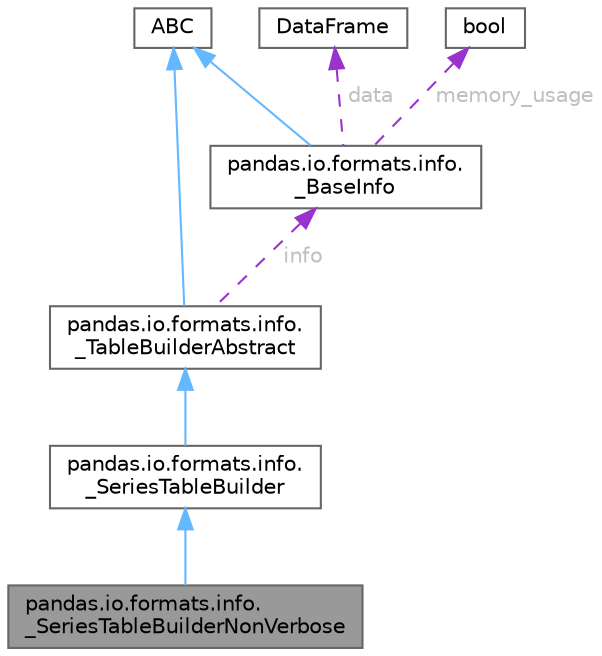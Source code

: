 digraph "pandas.io.formats.info._SeriesTableBuilderNonVerbose"
{
 // LATEX_PDF_SIZE
  bgcolor="transparent";
  edge [fontname=Helvetica,fontsize=10,labelfontname=Helvetica,labelfontsize=10];
  node [fontname=Helvetica,fontsize=10,shape=box,height=0.2,width=0.4];
  Node1 [id="Node000001",label="pandas.io.formats.info.\l_SeriesTableBuilderNonVerbose",height=0.2,width=0.4,color="gray40", fillcolor="grey60", style="filled", fontcolor="black",tooltip=" "];
  Node2 -> Node1 [id="edge8_Node000001_Node000002",dir="back",color="steelblue1",style="solid",tooltip=" "];
  Node2 [id="Node000002",label="pandas.io.formats.info.\l_SeriesTableBuilder",height=0.2,width=0.4,color="gray40", fillcolor="white", style="filled",URL="$classpandas_1_1io_1_1formats_1_1info_1_1__SeriesTableBuilder.html",tooltip=" "];
  Node3 -> Node2 [id="edge9_Node000002_Node000003",dir="back",color="steelblue1",style="solid",tooltip=" "];
  Node3 [id="Node000003",label="pandas.io.formats.info.\l_TableBuilderAbstract",height=0.2,width=0.4,color="gray40", fillcolor="white", style="filled",URL="$classpandas_1_1io_1_1formats_1_1info_1_1__TableBuilderAbstract.html",tooltip=" "];
  Node4 -> Node3 [id="edge10_Node000003_Node000004",dir="back",color="steelblue1",style="solid",tooltip=" "];
  Node4 [id="Node000004",label="ABC",height=0.2,width=0.4,color="gray40", fillcolor="white", style="filled",tooltip=" "];
  Node5 -> Node3 [id="edge11_Node000003_Node000005",dir="back",color="darkorchid3",style="dashed",tooltip=" ",label=" info",fontcolor="grey" ];
  Node5 [id="Node000005",label="pandas.io.formats.info.\l_BaseInfo",height=0.2,width=0.4,color="gray40", fillcolor="white", style="filled",URL="$classpandas_1_1io_1_1formats_1_1info_1_1__BaseInfo.html",tooltip=" "];
  Node4 -> Node5 [id="edge12_Node000005_Node000004",dir="back",color="steelblue1",style="solid",tooltip=" "];
  Node6 -> Node5 [id="edge13_Node000005_Node000006",dir="back",color="darkorchid3",style="dashed",tooltip=" ",label=" data",fontcolor="grey" ];
  Node6 [id="Node000006",label="DataFrame",height=0.2,width=0.4,color="gray40", fillcolor="white", style="filled",tooltip=" "];
  Node7 -> Node5 [id="edge14_Node000005_Node000007",dir="back",color="darkorchid3",style="dashed",tooltip=" ",label=" memory_usage",fontcolor="grey" ];
  Node7 [id="Node000007",label="bool",height=0.2,width=0.4,color="gray40", fillcolor="white", style="filled",tooltip=" "];
}
